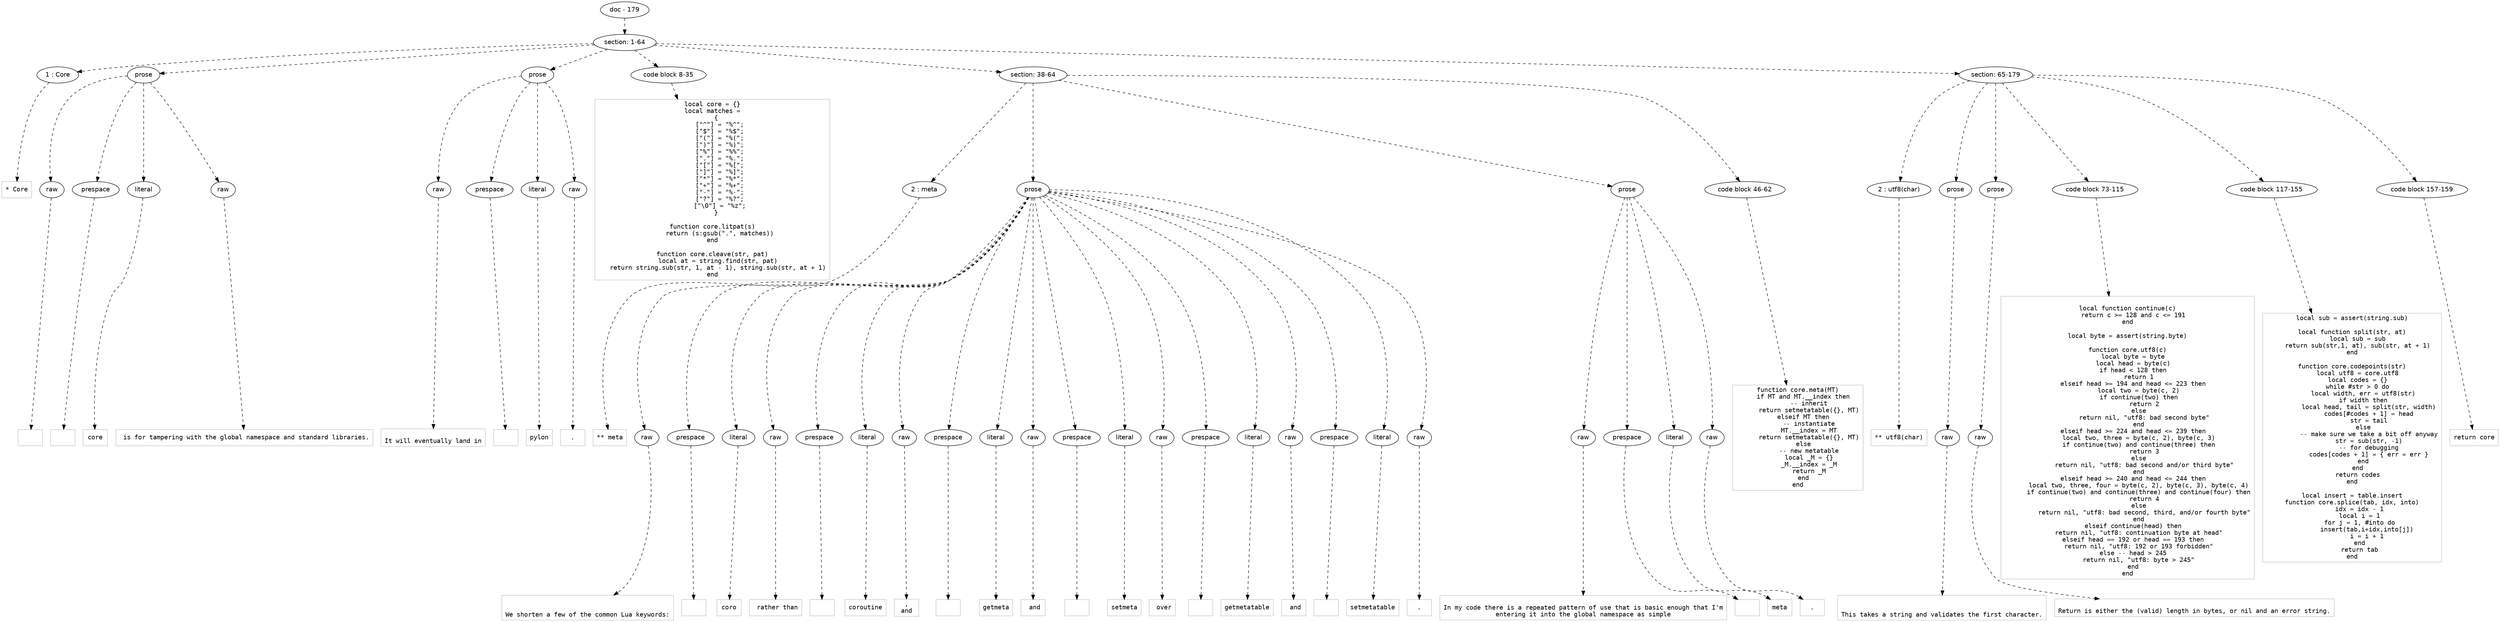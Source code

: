 digraph lpegNode {

node [fontname=Helvetica]
edge [style=dashed]

doc_0 [label="doc - 179"]


doc_0 -> { section_1}
{rank=same; section_1}

section_1 [label="section: 1-64"]


// END RANK doc_0

section_1 -> { header_2 prose_3 prose_4 codeblock_5 section_6 section_7}
{rank=same; header_2 prose_3 prose_4 codeblock_5 section_6 section_7}

header_2 [label="1 : Core"]

prose_3 [label="prose"]

prose_4 [label="prose"]

codeblock_5 [label="code block 8-35"]

section_6 [label="section: 38-64"]

section_7 [label="section: 65-179"]


// END RANK section_1

header_2 -> leaf_8
leaf_8  [color=Gray,shape=rectangle,fontname=Inconsolata,label="* Core"]
// END RANK header_2

prose_3 -> { raw_9 prespace_10 literal_11 raw_12}
{rank=same; raw_9 prespace_10 literal_11 raw_12}

raw_9 [label="raw"]

prespace_10 [label="prespace"]

literal_11 [label="literal"]

raw_12 [label="raw"]


// END RANK prose_3

raw_9 -> leaf_13
leaf_13  [color=Gray,shape=rectangle,fontname=Inconsolata,label="
"]
// END RANK raw_9

prespace_10 -> leaf_14
leaf_14  [color=Gray,shape=rectangle,fontname=Inconsolata,label=""]
// END RANK prespace_10

literal_11 -> leaf_15
leaf_15  [color=Gray,shape=rectangle,fontname=Inconsolata,label="core"]
// END RANK literal_11

raw_12 -> leaf_16
leaf_16  [color=Gray,shape=rectangle,fontname=Inconsolata,label=" is for tampering with the global namespace and standard libraries.
"]
// END RANK raw_12

prose_4 -> { raw_17 prespace_18 literal_19 raw_20}
{rank=same; raw_17 prespace_18 literal_19 raw_20}

raw_17 [label="raw"]

prespace_18 [label="prespace"]

literal_19 [label="literal"]

raw_20 [label="raw"]


// END RANK prose_4

raw_17 -> leaf_21
leaf_21  [color=Gray,shape=rectangle,fontname=Inconsolata,label="
It will eventually land in"]
// END RANK raw_17

prespace_18 -> leaf_22
leaf_22  [color=Gray,shape=rectangle,fontname=Inconsolata,label=" "]
// END RANK prespace_18

literal_19 -> leaf_23
leaf_23  [color=Gray,shape=rectangle,fontname=Inconsolata,label="pylon"]
// END RANK literal_19

raw_20 -> leaf_24
leaf_24  [color=Gray,shape=rectangle,fontname=Inconsolata,label=".
"]
// END RANK raw_20

codeblock_5 -> leaf_25
leaf_25  [color=Gray,shape=rectangle,fontname=Inconsolata,label="local core = {}
local matches =
  {
    [\"^\"] = \"%^\";
    [\"$\"] = \"%$\";
    [\"(\"] = \"%(\";
    [\")\"] = \"%)\";
    [\"%\"] = \"%%\";
    [\".\"] = \"%.\";
    [\"[\"] = \"%[\";
    [\"]\"] = \"%]\";
    [\"*\"] = \"%*\";
    [\"+\"] = \"%+\";
    [\"-\"] = \"%-\";
    [\"?\"] = \"%?\";
    [\"\\0\"] = \"%z\";
  }

function core.litpat(s)
    return (s:gsub(\".\", matches))
end

function core.cleave(str, pat)
   local at = string.find(str, pat)
   return string.sub(str, 1, at - 1), string.sub(str, at + 1)
end"]
// END RANK codeblock_5

section_6 -> { header_26 prose_27 prose_28 codeblock_29}
{rank=same; header_26 prose_27 prose_28 codeblock_29}

header_26 [label="2 : meta"]

prose_27 [label="prose"]

prose_28 [label="prose"]

codeblock_29 [label="code block 46-62"]


// END RANK section_6

header_26 -> leaf_30
leaf_30  [color=Gray,shape=rectangle,fontname=Inconsolata,label="** meta"]
// END RANK header_26

prose_27 -> { raw_31 prespace_32 literal_33 raw_34 prespace_35 literal_36 raw_37 prespace_38 literal_39 raw_40 prespace_41 literal_42 raw_43 prespace_44 literal_45 raw_46 prespace_47 literal_48 raw_49}
{rank=same; raw_31 prespace_32 literal_33 raw_34 prespace_35 literal_36 raw_37 prespace_38 literal_39 raw_40 prespace_41 literal_42 raw_43 prespace_44 literal_45 raw_46 prespace_47 literal_48 raw_49}

raw_31 [label="raw"]

prespace_32 [label="prespace"]

literal_33 [label="literal"]

raw_34 [label="raw"]

prespace_35 [label="prespace"]

literal_36 [label="literal"]

raw_37 [label="raw"]

prespace_38 [label="prespace"]

literal_39 [label="literal"]

raw_40 [label="raw"]

prespace_41 [label="prespace"]

literal_42 [label="literal"]

raw_43 [label="raw"]

prespace_44 [label="prespace"]

literal_45 [label="literal"]

raw_46 [label="raw"]

prespace_47 [label="prespace"]

literal_48 [label="literal"]

raw_49 [label="raw"]


// END RANK prose_27

raw_31 -> leaf_50
leaf_50  [color=Gray,shape=rectangle,fontname=Inconsolata,label="

We shorten a few of the common Lua keywords:"]
// END RANK raw_31

prespace_32 -> leaf_51
leaf_51  [color=Gray,shape=rectangle,fontname=Inconsolata,label=" "]
// END RANK prespace_32

literal_33 -> leaf_52
leaf_52  [color=Gray,shape=rectangle,fontname=Inconsolata,label="coro"]
// END RANK literal_33

raw_34 -> leaf_53
leaf_53  [color=Gray,shape=rectangle,fontname=Inconsolata,label=" rather than"]
// END RANK raw_34

prespace_35 -> leaf_54
leaf_54  [color=Gray,shape=rectangle,fontname=Inconsolata,label=" "]
// END RANK prespace_35

literal_36 -> leaf_55
leaf_55  [color=Gray,shape=rectangle,fontname=Inconsolata,label="coroutine"]
// END RANK literal_36

raw_37 -> leaf_56
leaf_56  [color=Gray,shape=rectangle,fontname=Inconsolata,label=",
and"]
// END RANK raw_37

prespace_38 -> leaf_57
leaf_57  [color=Gray,shape=rectangle,fontname=Inconsolata,label=" "]
// END RANK prespace_38

literal_39 -> leaf_58
leaf_58  [color=Gray,shape=rectangle,fontname=Inconsolata,label="getmeta"]
// END RANK literal_39

raw_40 -> leaf_59
leaf_59  [color=Gray,shape=rectangle,fontname=Inconsolata,label=" and"]
// END RANK raw_40

prespace_41 -> leaf_60
leaf_60  [color=Gray,shape=rectangle,fontname=Inconsolata,label=" "]
// END RANK prespace_41

literal_42 -> leaf_61
leaf_61  [color=Gray,shape=rectangle,fontname=Inconsolata,label="setmeta"]
// END RANK literal_42

raw_43 -> leaf_62
leaf_62  [color=Gray,shape=rectangle,fontname=Inconsolata,label=" over"]
// END RANK raw_43

prespace_44 -> leaf_63
leaf_63  [color=Gray,shape=rectangle,fontname=Inconsolata,label=" "]
// END RANK prespace_44

literal_45 -> leaf_64
leaf_64  [color=Gray,shape=rectangle,fontname=Inconsolata,label="getmetatable"]
// END RANK literal_45

raw_46 -> leaf_65
leaf_65  [color=Gray,shape=rectangle,fontname=Inconsolata,label=" and"]
// END RANK raw_46

prespace_47 -> leaf_66
leaf_66  [color=Gray,shape=rectangle,fontname=Inconsolata,label=" "]
// END RANK prespace_47

literal_48 -> leaf_67
leaf_67  [color=Gray,shape=rectangle,fontname=Inconsolata,label="setmetatable"]
// END RANK literal_48

raw_49 -> leaf_68
leaf_68  [color=Gray,shape=rectangle,fontname=Inconsolata,label=".
"]
// END RANK raw_49

prose_28 -> { raw_69 prespace_70 literal_71 raw_72}
{rank=same; raw_69 prespace_70 literal_71 raw_72}

raw_69 [label="raw"]

prespace_70 [label="prespace"]

literal_71 [label="literal"]

raw_72 [label="raw"]


// END RANK prose_28

raw_69 -> leaf_73
leaf_73  [color=Gray,shape=rectangle,fontname=Inconsolata,label="
In my code there is a repeated pattern of use that is basic enough that I'm
entering it into the global namespace as simple"]
// END RANK raw_69

prespace_70 -> leaf_74
leaf_74  [color=Gray,shape=rectangle,fontname=Inconsolata,label=" "]
// END RANK prespace_70

literal_71 -> leaf_75
leaf_75  [color=Gray,shape=rectangle,fontname=Inconsolata,label="meta"]
// END RANK literal_71

raw_72 -> leaf_76
leaf_76  [color=Gray,shape=rectangle,fontname=Inconsolata,label=".
"]
// END RANK raw_72

codeblock_29 -> leaf_77
leaf_77  [color=Gray,shape=rectangle,fontname=Inconsolata,label="function core.meta(MT)
   if MT and MT.__index then
      -- inherit
      return setmetatable({}, MT)
   elseif MT then
      -- instantiate
      MT.__index = MT
      return setmetatable({}, MT)
   else
      -- new metatable
      local _M = {}
      _M.__index = _M
      return _M
   end
end"]
// END RANK codeblock_29

section_7 -> { header_78 prose_79 prose_80 codeblock_81 codeblock_82 codeblock_83}
{rank=same; header_78 prose_79 prose_80 codeblock_81 codeblock_82 codeblock_83}

header_78 [label="2 : utf8(char)"]

prose_79 [label="prose"]

prose_80 [label="prose"]

codeblock_81 [label="code block 73-115"]

codeblock_82 [label="code block 117-155"]

codeblock_83 [label="code block 157-159"]


// END RANK section_7

header_78 -> leaf_84
leaf_84  [color=Gray,shape=rectangle,fontname=Inconsolata,label="** utf8(char)"]
// END RANK header_78

prose_79 -> { raw_85}
{rank=same; raw_85}

raw_85 [label="raw"]


// END RANK prose_79

raw_85 -> leaf_86
leaf_86  [color=Gray,shape=rectangle,fontname=Inconsolata,label="

This takes a string and validates the first character.
"]
// END RANK raw_85

prose_80 -> { raw_87}
{rank=same; raw_87}

raw_87 [label="raw"]


// END RANK prose_80

raw_87 -> leaf_88
leaf_88  [color=Gray,shape=rectangle,fontname=Inconsolata,label="
Return is either the (valid) length in bytes, or nil and an error string.
"]
// END RANK raw_87

codeblock_81 -> leaf_89
leaf_89  [color=Gray,shape=rectangle,fontname=Inconsolata,label="
local function continue(c)
   return c >= 128 and c <= 191
end

local byte = assert(string.byte)

function core.utf8(c)
   local byte = byte
   local head = byte(c)
   if head < 128 then
      return 1
   elseif head >= 194 and head <= 223 then
      local two = byte(c, 2)
      if continue(two) then
         return 2
      else
         return nil, \"utf8: bad second byte\"
      end
   elseif head >= 224 and head <= 239 then
      local two, three = byte(c, 2), byte(c, 3)
      if continue(two) and continue(three) then
         return 3
      else
         return nil, \"utf8: bad second and/or third byte\"
      end
   elseif head >= 240 and head <= 244 then
      local two, three, four = byte(c, 2), byte(c, 3), byte(c, 4)
      if continue(two) and continue(three) and continue(four) then
         return 4
      else
         return nil, \"utf8: bad second, third, and/or fourth byte\"
      end
   elseif continue(head) then
      return nil, \"utf8: continuation byte at head\"
   elseif head == 192 or head == 193 then
      return nil, \"utf8: 192 or 193 forbidden\"
   else -- head > 245
      return nil, \"utf8: byte > 245\"
   end
end"]
// END RANK codeblock_81

codeblock_82 -> leaf_90
leaf_90  [color=Gray,shape=rectangle,fontname=Inconsolata,label="local sub = assert(string.sub)

local function split(str, at)
   local sub = sub
   return sub(str,1, at), sub(str, at + 1)
end

function core.codepoints(str)
   local utf8 = core.utf8
   local codes = {}
   while #str > 0 do
      local width, err = utf8(str)
      if width then
         local head, tail = split(str, width)
         codes[#codes + 1] = head
         str = tail
      else
         -- make sure we take a bit off anyway
         str = sub(str, -1)
         -- for debugging
         codes[codes + 1] = { err = err }
      end
   end
   return codes
end

local insert = table.insert
function core.splice(tab, idx, into)
    idx = idx - 1
    local i = 1
    for j = 1, #into do
        insert(tab,i+idx,into[j])
        i = i + 1
    end
    return tab
end
"]
// END RANK codeblock_82

codeblock_83 -> leaf_91
leaf_91  [color=Gray,shape=rectangle,fontname=Inconsolata,label="return core"]
// END RANK codeblock_83


}
